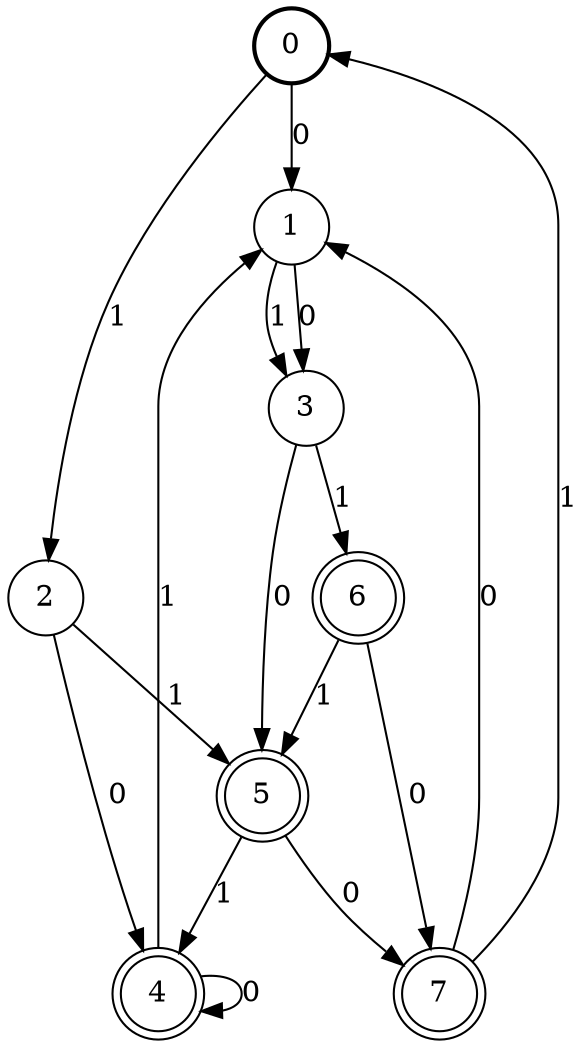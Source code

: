 digraph Automat {
    node [shape = circle];
    0 [style = "bold"];
    0 -> 1 [label = "0"];
    0 -> 2 [label = "1"];
    1 -> 3 [label = "0"];
    1 -> 3 [label = "1"];
    2 -> 4 [label = "0"];
    2 -> 5 [label = "1"];
    3 -> 5 [label = "0"];
    3 -> 6 [label = "1"];
    4 [peripheries=2]
    4 -> 4 [label = "0"];
    4 -> 1 [label = "1"];
    5 [peripheries=2]
    5 -> 7 [label = "0"];
    5 -> 4 [label = "1"];
    6 [peripheries=2]
    6 -> 7 [label = "0"];
    6 -> 5 [label = "1"];
    7 [peripheries=2]
    7 -> 1 [label = "0"];
    7 -> 0 [label = "1"];
}
